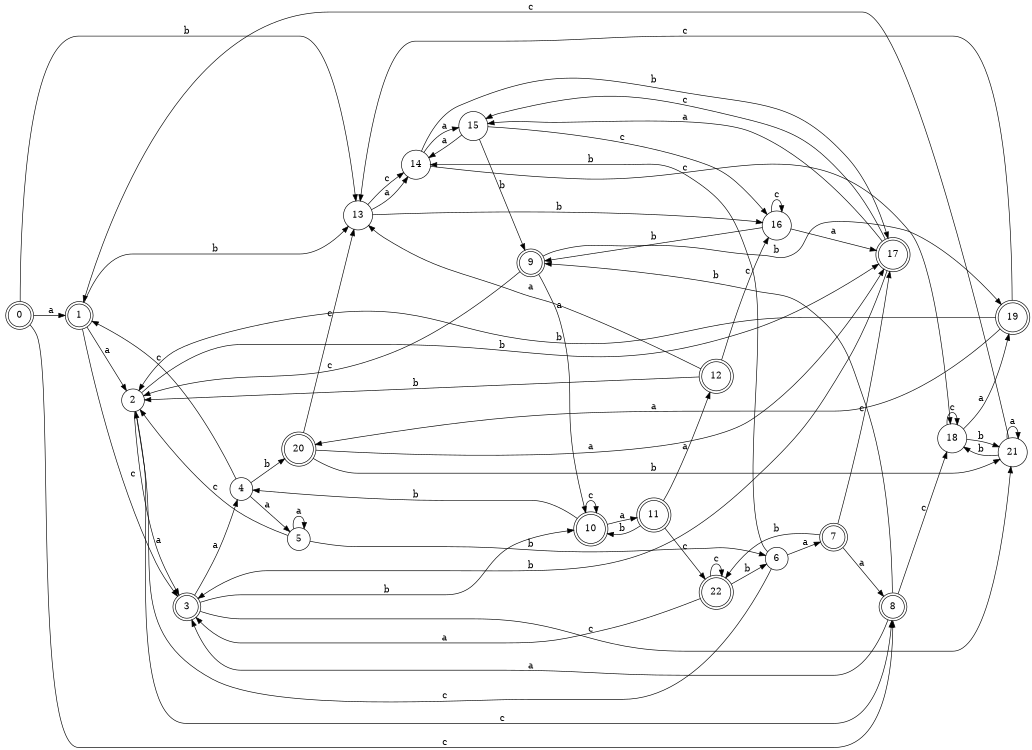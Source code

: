 digraph n19_9 {
__start0 [label="" shape="none"];

rankdir=LR;
size="8,5";

s0 [style="rounded,filled", color="black", fillcolor="white" shape="doublecircle", label="0"];
s1 [style="rounded,filled", color="black", fillcolor="white" shape="doublecircle", label="1"];
s2 [style="filled", color="black", fillcolor="white" shape="circle", label="2"];
s3 [style="rounded,filled", color="black", fillcolor="white" shape="doublecircle", label="3"];
s4 [style="filled", color="black", fillcolor="white" shape="circle", label="4"];
s5 [style="filled", color="black", fillcolor="white" shape="circle", label="5"];
s6 [style="filled", color="black", fillcolor="white" shape="circle", label="6"];
s7 [style="rounded,filled", color="black", fillcolor="white" shape="doublecircle", label="7"];
s8 [style="rounded,filled", color="black", fillcolor="white" shape="doublecircle", label="8"];
s9 [style="rounded,filled", color="black", fillcolor="white" shape="doublecircle", label="9"];
s10 [style="rounded,filled", color="black", fillcolor="white" shape="doublecircle", label="10"];
s11 [style="rounded,filled", color="black", fillcolor="white" shape="doublecircle", label="11"];
s12 [style="rounded,filled", color="black", fillcolor="white" shape="doublecircle", label="12"];
s13 [style="filled", color="black", fillcolor="white" shape="circle", label="13"];
s14 [style="filled", color="black", fillcolor="white" shape="circle", label="14"];
s15 [style="filled", color="black", fillcolor="white" shape="circle", label="15"];
s16 [style="filled", color="black", fillcolor="white" shape="circle", label="16"];
s17 [style="rounded,filled", color="black", fillcolor="white" shape="doublecircle", label="17"];
s18 [style="filled", color="black", fillcolor="white" shape="circle", label="18"];
s19 [style="rounded,filled", color="black", fillcolor="white" shape="doublecircle", label="19"];
s20 [style="rounded,filled", color="black", fillcolor="white" shape="doublecircle", label="20"];
s21 [style="filled", color="black", fillcolor="white" shape="circle", label="21"];
s22 [style="rounded,filled", color="black", fillcolor="white" shape="doublecircle", label="22"];
s0 -> s1 [label="a"];
s0 -> s13 [label="b"];
s0 -> s8 [label="c"];
s1 -> s2 [label="a"];
s1 -> s13 [label="b"];
s1 -> s3 [label="c"];
s2 -> s3 [label="a"];
s2 -> s17 [label="b"];
s2 -> s8 [label="c"];
s3 -> s4 [label="a"];
s3 -> s10 [label="b"];
s3 -> s21 [label="c"];
s4 -> s5 [label="a"];
s4 -> s20 [label="b"];
s4 -> s1 [label="c"];
s5 -> s5 [label="a"];
s5 -> s6 [label="b"];
s5 -> s2 [label="c"];
s6 -> s7 [label="a"];
s6 -> s14 [label="b"];
s6 -> s2 [label="c"];
s7 -> s8 [label="a"];
s7 -> s22 [label="b"];
s7 -> s17 [label="c"];
s8 -> s3 [label="a"];
s8 -> s9 [label="b"];
s8 -> s18 [label="c"];
s9 -> s10 [label="a"];
s9 -> s19 [label="b"];
s9 -> s2 [label="c"];
s10 -> s11 [label="a"];
s10 -> s4 [label="b"];
s10 -> s10 [label="c"];
s11 -> s12 [label="a"];
s11 -> s10 [label="b"];
s11 -> s22 [label="c"];
s12 -> s13 [label="a"];
s12 -> s2 [label="b"];
s12 -> s16 [label="c"];
s13 -> s14 [label="a"];
s13 -> s16 [label="b"];
s13 -> s14 [label="c"];
s14 -> s15 [label="a"];
s14 -> s17 [label="b"];
s14 -> s18 [label="c"];
s15 -> s14 [label="a"];
s15 -> s9 [label="b"];
s15 -> s16 [label="c"];
s16 -> s17 [label="a"];
s16 -> s9 [label="b"];
s16 -> s16 [label="c"];
s17 -> s15 [label="a"];
s17 -> s3 [label="b"];
s17 -> s15 [label="c"];
s18 -> s19 [label="a"];
s18 -> s21 [label="b"];
s18 -> s18 [label="c"];
s19 -> s20 [label="a"];
s19 -> s2 [label="b"];
s19 -> s13 [label="c"];
s20 -> s17 [label="a"];
s20 -> s21 [label="b"];
s20 -> s13 [label="c"];
s21 -> s21 [label="a"];
s21 -> s18 [label="b"];
s21 -> s1 [label="c"];
s22 -> s3 [label="a"];
s22 -> s6 [label="b"];
s22 -> s22 [label="c"];

}